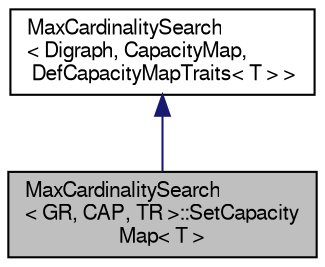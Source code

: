 digraph "MaxCardinalitySearch&lt; GR, CAP, TR &gt;::SetCapacityMap&lt; T &gt;"
{
 // LATEX_PDF_SIZE
  edge [fontname="FreeSans",fontsize="10",labelfontname="FreeSans",labelfontsize="10"];
  node [fontname="FreeSans",fontsize="10",shape=record];
  Node0 [label="MaxCardinalitySearch\l\< GR, CAP, TR \>::SetCapacity\lMap\< T \>",height=0.2,width=0.4,color="black", fillcolor="grey75", style="filled", fontcolor="black",tooltip="Named parameter for setting CapacityMap type"];
  Node1 -> Node0 [dir="back",color="midnightblue",fontsize="10",style="solid",fontname="FreeSans"];
  Node1 [label="MaxCardinalitySearch\l\< Digraph, CapacityMap,\l DefCapacityMapTraits\< T \> \>",height=0.2,width=0.4,color="black", fillcolor="white", style="filled",URL="$a03493.html",tooltip=" "];
}
